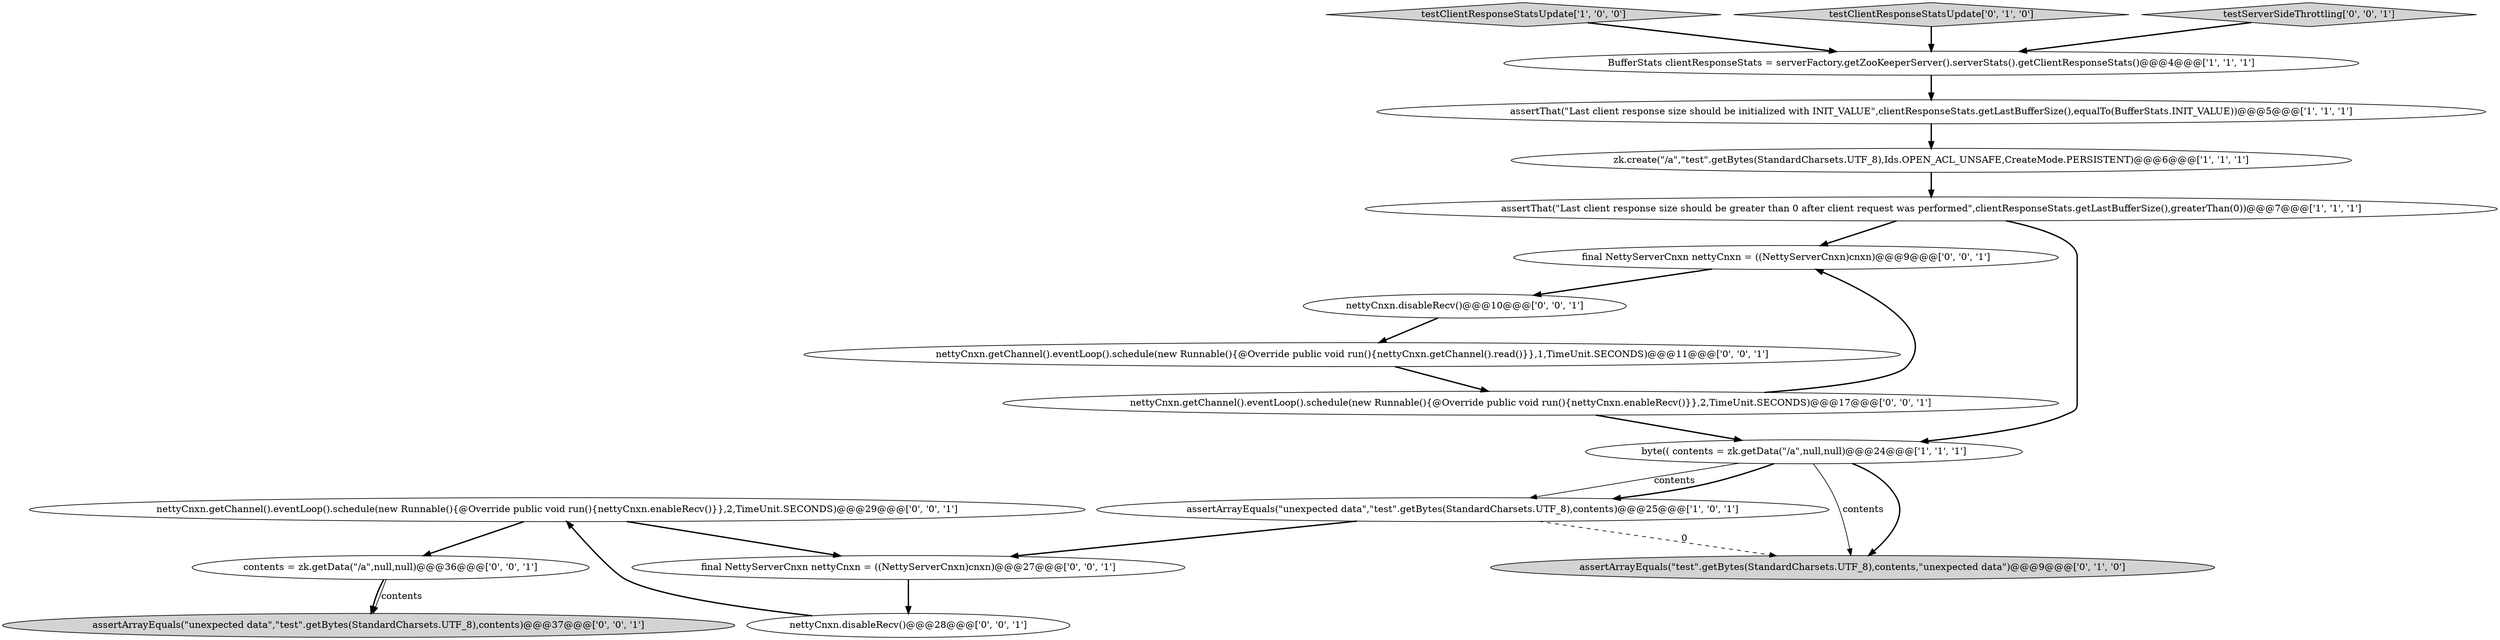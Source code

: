 digraph {
11 [style = filled, label = "assertArrayEquals(\"unexpected data\",\"test\".getBytes(StandardCharsets.UTF_8),contents)@@@37@@@['0', '0', '1']", fillcolor = lightgray, shape = ellipse image = "AAA0AAABBB3BBB"];
6 [style = filled, label = "BufferStats clientResponseStats = serverFactory.getZooKeeperServer().serverStats().getClientResponseStats()@@@4@@@['1', '1', '1']", fillcolor = white, shape = ellipse image = "AAA0AAABBB1BBB"];
4 [style = filled, label = "assertThat(\"Last client response size should be greater than 0 after client request was performed\",clientResponseStats.getLastBufferSize(),greaterThan(0))@@@7@@@['1', '1', '1']", fillcolor = white, shape = ellipse image = "AAA0AAABBB1BBB"];
14 [style = filled, label = "nettyCnxn.disableRecv()@@@10@@@['0', '0', '1']", fillcolor = white, shape = ellipse image = "AAA0AAABBB3BBB"];
15 [style = filled, label = "nettyCnxn.getChannel().eventLoop().schedule(new Runnable(){@Override public void run(){nettyCnxn.getChannel().read()}},1,TimeUnit.SECONDS)@@@11@@@['0', '0', '1']", fillcolor = white, shape = ellipse image = "AAA0AAABBB3BBB"];
8 [style = filled, label = "assertArrayEquals(\"test\".getBytes(StandardCharsets.UTF_8),contents,\"unexpected data\")@@@9@@@['0', '1', '0']", fillcolor = lightgray, shape = ellipse image = "AAA1AAABBB2BBB"];
13 [style = filled, label = "final NettyServerCnxn nettyCnxn = ((NettyServerCnxn)cnxn)@@@9@@@['0', '0', '1']", fillcolor = white, shape = ellipse image = "AAA0AAABBB3BBB"];
5 [style = filled, label = "testClientResponseStatsUpdate['1', '0', '0']", fillcolor = lightgray, shape = diamond image = "AAA0AAABBB1BBB"];
10 [style = filled, label = "contents = zk.getData(\"/a\",null,null)@@@36@@@['0', '0', '1']", fillcolor = white, shape = ellipse image = "AAA0AAABBB3BBB"];
16 [style = filled, label = "nettyCnxn.disableRecv()@@@28@@@['0', '0', '1']", fillcolor = white, shape = ellipse image = "AAA0AAABBB3BBB"];
9 [style = filled, label = "final NettyServerCnxn nettyCnxn = ((NettyServerCnxn)cnxn)@@@27@@@['0', '0', '1']", fillcolor = white, shape = ellipse image = "AAA0AAABBB3BBB"];
18 [style = filled, label = "nettyCnxn.getChannel().eventLoop().schedule(new Runnable(){@Override public void run(){nettyCnxn.enableRecv()}},2,TimeUnit.SECONDS)@@@17@@@['0', '0', '1']", fillcolor = white, shape = ellipse image = "AAA0AAABBB3BBB"];
0 [style = filled, label = "assertThat(\"Last client response size should be initialized with INIT_VALUE\",clientResponseStats.getLastBufferSize(),equalTo(BufferStats.INIT_VALUE))@@@5@@@['1', '1', '1']", fillcolor = white, shape = ellipse image = "AAA0AAABBB1BBB"];
3 [style = filled, label = "assertArrayEquals(\"unexpected data\",\"test\".getBytes(StandardCharsets.UTF_8),contents)@@@25@@@['1', '0', '1']", fillcolor = white, shape = ellipse image = "AAA0AAABBB1BBB"];
7 [style = filled, label = "testClientResponseStatsUpdate['0', '1', '0']", fillcolor = lightgray, shape = diamond image = "AAA0AAABBB2BBB"];
2 [style = filled, label = "byte(( contents = zk.getData(\"/a\",null,null)@@@24@@@['1', '1', '1']", fillcolor = white, shape = ellipse image = "AAA0AAABBB1BBB"];
17 [style = filled, label = "nettyCnxn.getChannel().eventLoop().schedule(new Runnable(){@Override public void run(){nettyCnxn.enableRecv()}},2,TimeUnit.SECONDS)@@@29@@@['0', '0', '1']", fillcolor = white, shape = ellipse image = "AAA0AAABBB3BBB"];
1 [style = filled, label = "zk.create(\"/a\",\"test\".getBytes(StandardCharsets.UTF_8),Ids.OPEN_ACL_UNSAFE,CreateMode.PERSISTENT)@@@6@@@['1', '1', '1']", fillcolor = white, shape = ellipse image = "AAA0AAABBB1BBB"];
12 [style = filled, label = "testServerSideThrottling['0', '0', '1']", fillcolor = lightgray, shape = diamond image = "AAA0AAABBB3BBB"];
18->2 [style = bold, label=""];
15->18 [style = bold, label=""];
9->16 [style = bold, label=""];
10->11 [style = solid, label="contents"];
6->0 [style = bold, label=""];
7->6 [style = bold, label=""];
18->13 [style = bold, label=""];
2->3 [style = solid, label="contents"];
10->11 [style = bold, label=""];
0->1 [style = bold, label=""];
2->8 [style = bold, label=""];
4->2 [style = bold, label=""];
2->3 [style = bold, label=""];
3->9 [style = bold, label=""];
17->9 [style = bold, label=""];
1->4 [style = bold, label=""];
4->13 [style = bold, label=""];
16->17 [style = bold, label=""];
3->8 [style = dashed, label="0"];
13->14 [style = bold, label=""];
14->15 [style = bold, label=""];
2->8 [style = solid, label="contents"];
17->10 [style = bold, label=""];
5->6 [style = bold, label=""];
12->6 [style = bold, label=""];
}

